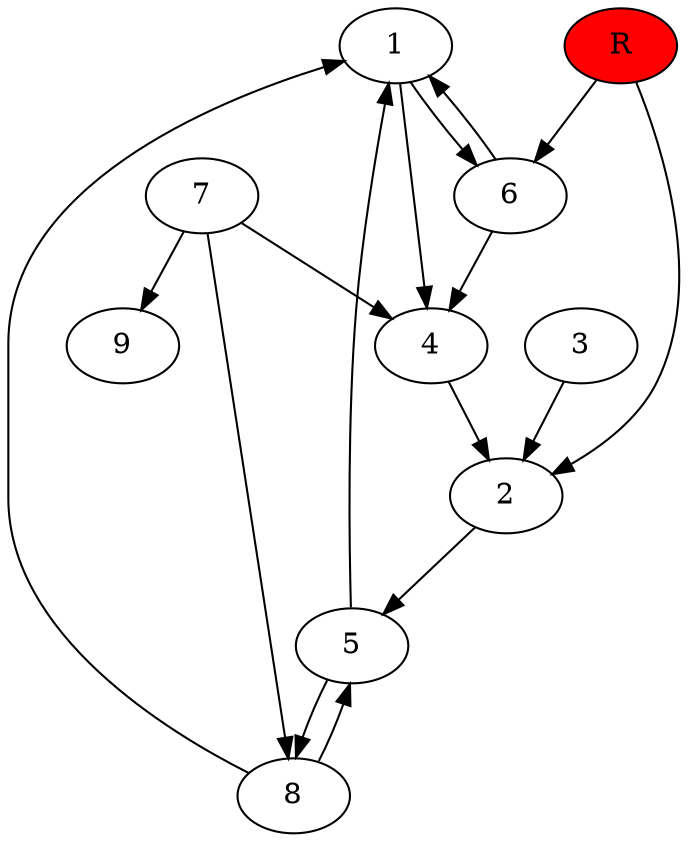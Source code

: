 digraph prb26584 {
	1
	2
	3
	4
	5
	6
	7
	8
	R [fillcolor="#ff0000" style=filled]
	1 -> 4
	1 -> 6
	2 -> 5
	3 -> 2
	4 -> 2
	5 -> 1
	5 -> 8
	6 -> 1
	6 -> 4
	7 -> 4
	7 -> 8
	7 -> 9
	8 -> 1
	8 -> 5
	R -> 2
	R -> 6
}
